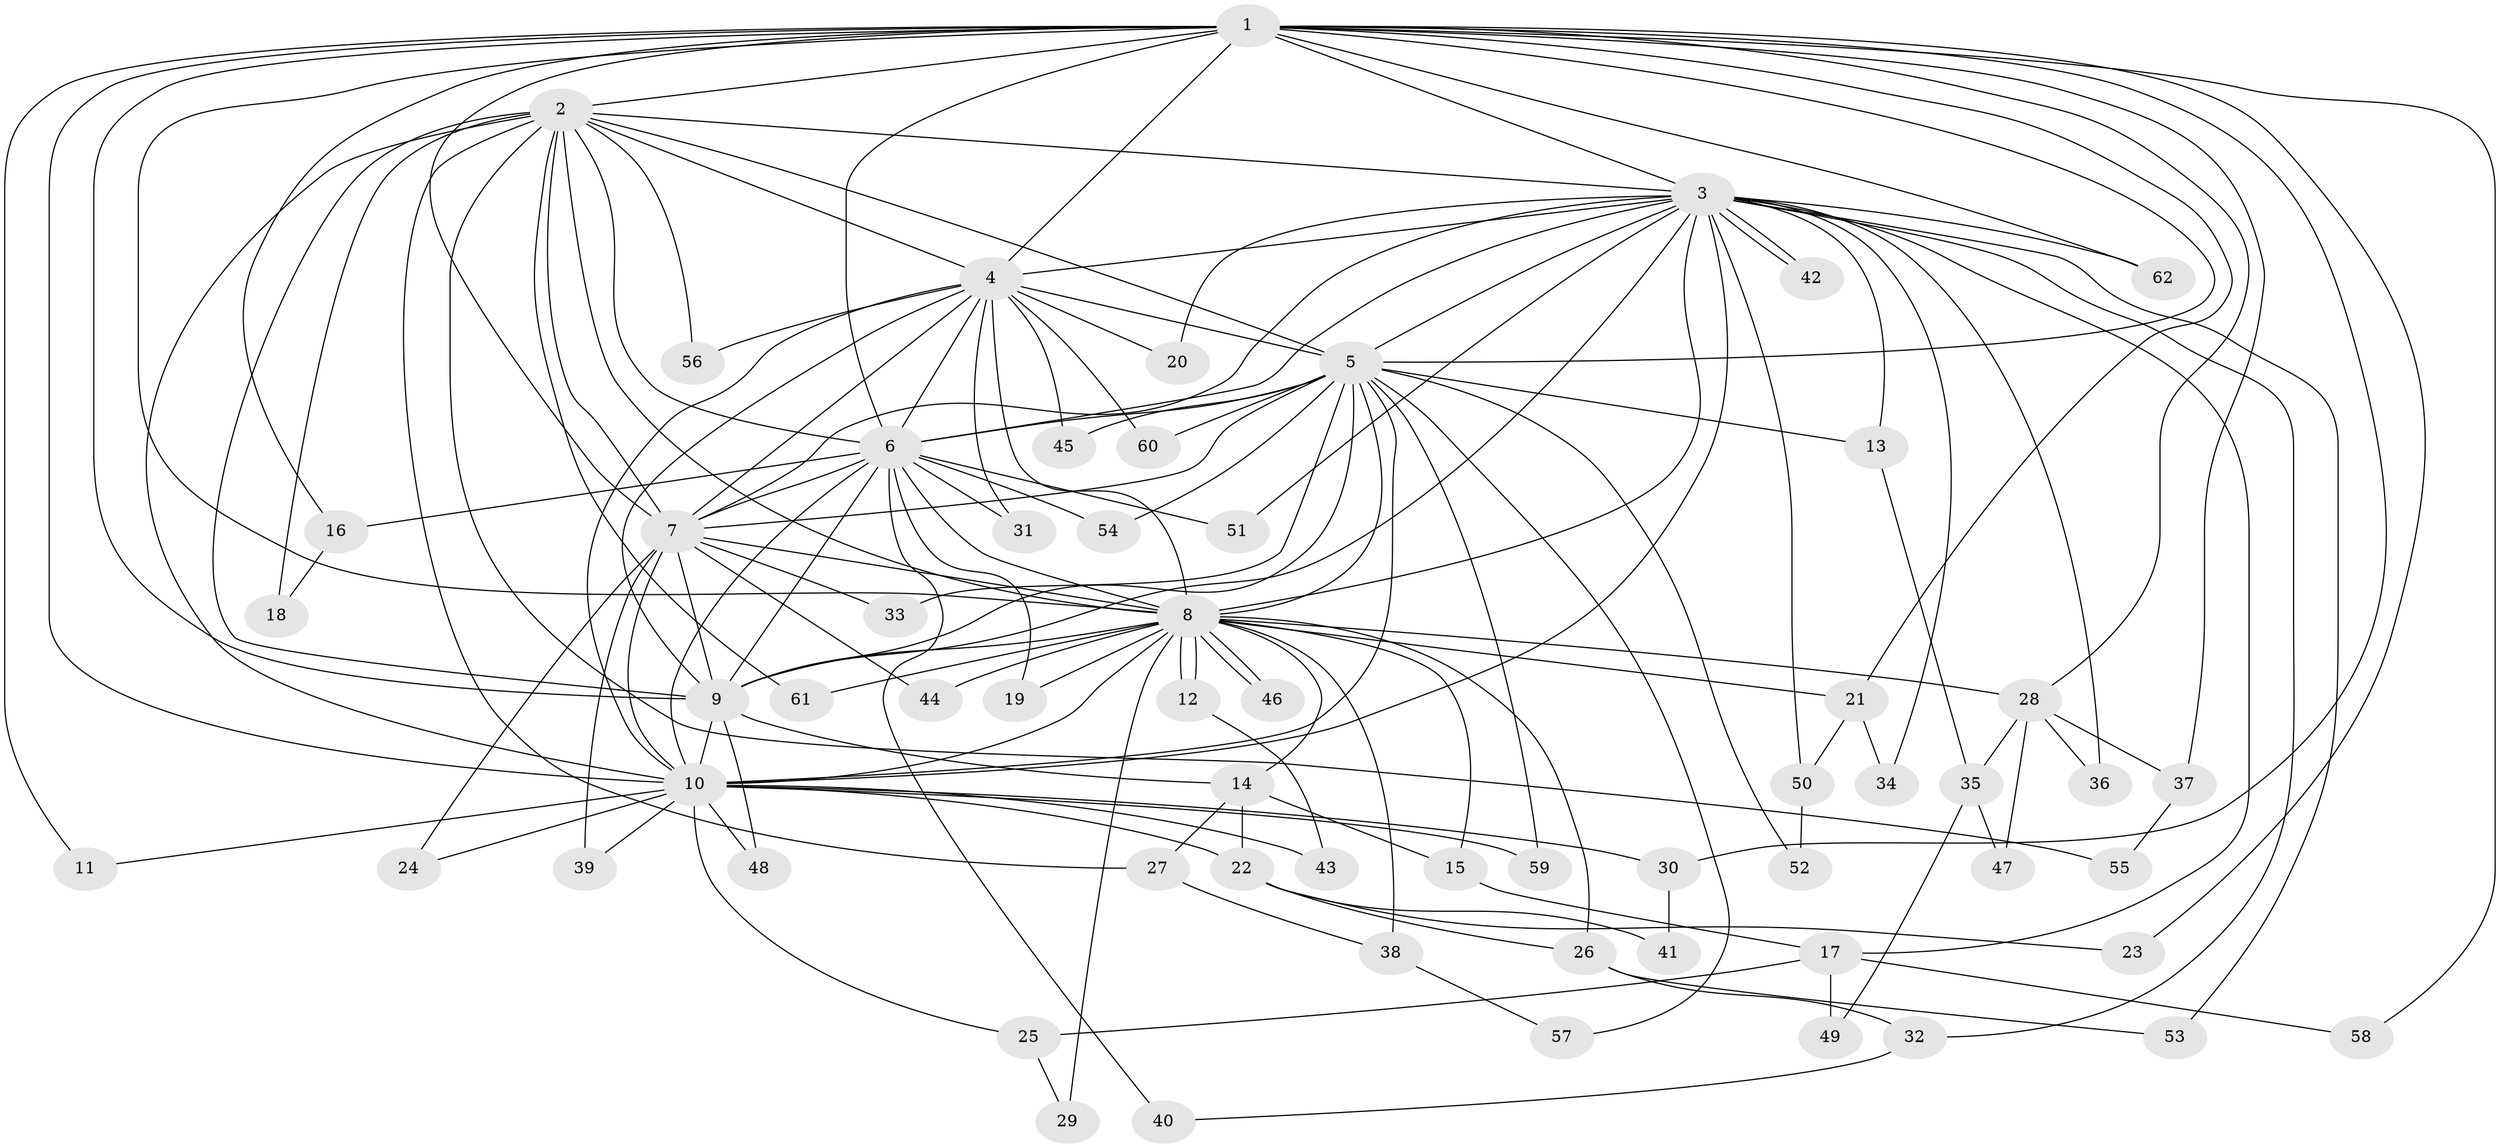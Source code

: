 // coarse degree distribution, {17: 0.045454545454545456, 19: 0.022727272727272728, 13: 0.045454545454545456, 11: 0.022727272727272728, 2: 0.36363636363636365, 3: 0.22727272727272727, 5: 0.06818181818181818, 15: 0.022727272727272728, 4: 0.06818181818181818, 6: 0.022727272727272728, 1: 0.045454545454545456, 16: 0.022727272727272728, 12: 0.022727272727272728}
// Generated by graph-tools (version 1.1) at 2025/36/03/04/25 23:36:26]
// undirected, 62 vertices, 149 edges
graph export_dot {
  node [color=gray90,style=filled];
  1;
  2;
  3;
  4;
  5;
  6;
  7;
  8;
  9;
  10;
  11;
  12;
  13;
  14;
  15;
  16;
  17;
  18;
  19;
  20;
  21;
  22;
  23;
  24;
  25;
  26;
  27;
  28;
  29;
  30;
  31;
  32;
  33;
  34;
  35;
  36;
  37;
  38;
  39;
  40;
  41;
  42;
  43;
  44;
  45;
  46;
  47;
  48;
  49;
  50;
  51;
  52;
  53;
  54;
  55;
  56;
  57;
  58;
  59;
  60;
  61;
  62;
  1 -- 2;
  1 -- 3;
  1 -- 4;
  1 -- 5;
  1 -- 6;
  1 -- 7;
  1 -- 8;
  1 -- 9;
  1 -- 10;
  1 -- 11;
  1 -- 16;
  1 -- 21;
  1 -- 23;
  1 -- 28;
  1 -- 30;
  1 -- 37;
  1 -- 58;
  1 -- 62;
  2 -- 3;
  2 -- 4;
  2 -- 5;
  2 -- 6;
  2 -- 7;
  2 -- 8;
  2 -- 9;
  2 -- 10;
  2 -- 18;
  2 -- 27;
  2 -- 55;
  2 -- 56;
  2 -- 61;
  3 -- 4;
  3 -- 5;
  3 -- 6;
  3 -- 7;
  3 -- 8;
  3 -- 9;
  3 -- 10;
  3 -- 13;
  3 -- 17;
  3 -- 20;
  3 -- 32;
  3 -- 34;
  3 -- 36;
  3 -- 42;
  3 -- 42;
  3 -- 50;
  3 -- 51;
  3 -- 53;
  3 -- 62;
  4 -- 5;
  4 -- 6;
  4 -- 7;
  4 -- 8;
  4 -- 9;
  4 -- 10;
  4 -- 20;
  4 -- 31;
  4 -- 45;
  4 -- 56;
  4 -- 60;
  5 -- 6;
  5 -- 7;
  5 -- 8;
  5 -- 9;
  5 -- 10;
  5 -- 13;
  5 -- 33;
  5 -- 45;
  5 -- 52;
  5 -- 54;
  5 -- 57;
  5 -- 59;
  5 -- 60;
  6 -- 7;
  6 -- 8;
  6 -- 9;
  6 -- 10;
  6 -- 16;
  6 -- 19;
  6 -- 31;
  6 -- 40;
  6 -- 51;
  6 -- 54;
  7 -- 8;
  7 -- 9;
  7 -- 10;
  7 -- 24;
  7 -- 33;
  7 -- 39;
  7 -- 44;
  8 -- 9;
  8 -- 10;
  8 -- 12;
  8 -- 12;
  8 -- 14;
  8 -- 15;
  8 -- 19;
  8 -- 21;
  8 -- 26;
  8 -- 28;
  8 -- 29;
  8 -- 38;
  8 -- 44;
  8 -- 46;
  8 -- 46;
  8 -- 61;
  9 -- 10;
  9 -- 14;
  9 -- 48;
  10 -- 11;
  10 -- 22;
  10 -- 24;
  10 -- 25;
  10 -- 30;
  10 -- 39;
  10 -- 43;
  10 -- 48;
  10 -- 59;
  12 -- 43;
  13 -- 35;
  14 -- 15;
  14 -- 22;
  14 -- 27;
  15 -- 17;
  16 -- 18;
  17 -- 25;
  17 -- 49;
  17 -- 58;
  21 -- 34;
  21 -- 50;
  22 -- 23;
  22 -- 26;
  22 -- 41;
  25 -- 29;
  26 -- 32;
  26 -- 53;
  27 -- 38;
  28 -- 35;
  28 -- 36;
  28 -- 37;
  28 -- 47;
  30 -- 41;
  32 -- 40;
  35 -- 47;
  35 -- 49;
  37 -- 55;
  38 -- 57;
  50 -- 52;
}
